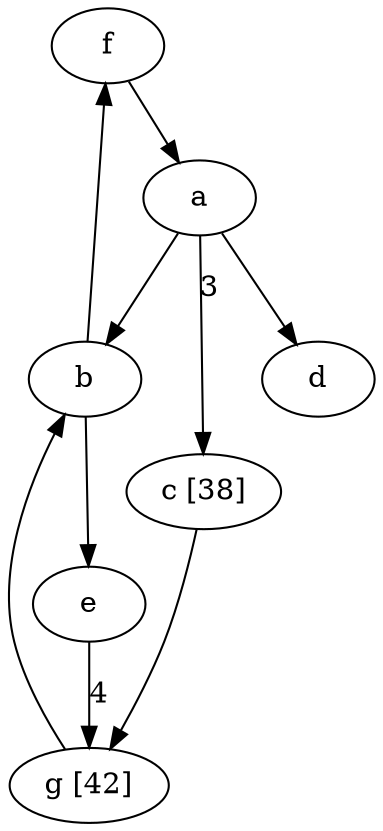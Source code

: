 digraph nl1 {
	f;
	g [label = "g [42]"];
	d;
	e;
	b;
	c [label = "c [38]"];
	a;
	f->a;
	g->b;
	e->g [label = "4"];
	b->f;
	b->e;
	c->g;
	a->b;
	a->d;
	a->c [label = "3"];
}